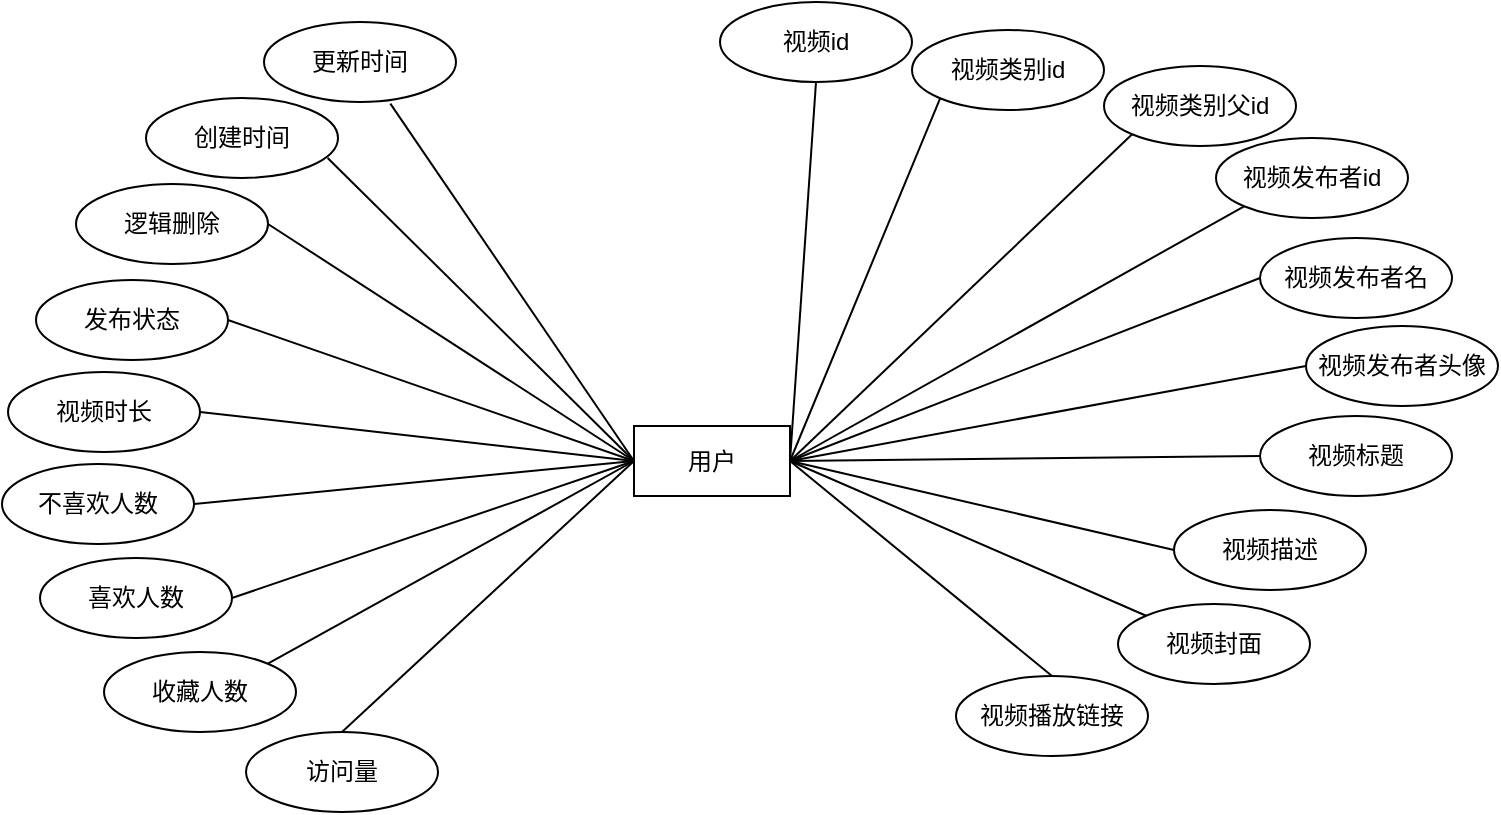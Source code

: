<mxfile version="21.2.9" type="github">
  <diagram name="第 1 页" id="BElo7om5jGGbFj0Af3AL">
    <mxGraphModel dx="1393" dy="987" grid="0" gridSize="10" guides="1" tooltips="1" connect="1" arrows="1" fold="1" page="0" pageScale="1" pageWidth="827" pageHeight="1169" math="0" shadow="0">
      <root>
        <mxCell id="0" />
        <mxCell id="1" parent="0" />
        <mxCell id="bVco4FqVIC_qduRgnc7y-1" value="用户" style="rounded=0;whiteSpace=wrap;html=1;" vertex="1" parent="1">
          <mxGeometry x="80" y="150" width="78" height="35" as="geometry" />
        </mxCell>
        <mxCell id="bVco4FqVIC_qduRgnc7y-2" value="视频id" style="ellipse;whiteSpace=wrap;html=1;" vertex="1" parent="1">
          <mxGeometry x="123" y="-62" width="96" height="40" as="geometry" />
        </mxCell>
        <mxCell id="bVco4FqVIC_qduRgnc7y-4" value="视频类别父id" style="ellipse;whiteSpace=wrap;html=1;" vertex="1" parent="1">
          <mxGeometry x="315" y="-30" width="96" height="40" as="geometry" />
        </mxCell>
        <mxCell id="bVco4FqVIC_qduRgnc7y-5" value="视频发布者id" style="ellipse;whiteSpace=wrap;html=1;" vertex="1" parent="1">
          <mxGeometry x="371" y="6" width="96" height="40" as="geometry" />
        </mxCell>
        <mxCell id="bVco4FqVIC_qduRgnc7y-6" value="视频发布者头像" style="ellipse;whiteSpace=wrap;html=1;" vertex="1" parent="1">
          <mxGeometry x="416" y="100" width="96" height="40" as="geometry" />
        </mxCell>
        <mxCell id="bVco4FqVIC_qduRgnc7y-7" value="视频发布者名" style="ellipse;whiteSpace=wrap;html=1;" vertex="1" parent="1">
          <mxGeometry x="393" y="56" width="96" height="40" as="geometry" />
        </mxCell>
        <mxCell id="bVco4FqVIC_qduRgnc7y-8" value="视频标题" style="ellipse;whiteSpace=wrap;html=1;" vertex="1" parent="1">
          <mxGeometry x="393" y="145" width="96" height="40" as="geometry" />
        </mxCell>
        <mxCell id="bVco4FqVIC_qduRgnc7y-9" value="视频描述" style="ellipse;whiteSpace=wrap;html=1;" vertex="1" parent="1">
          <mxGeometry x="350" y="192" width="96" height="40" as="geometry" />
        </mxCell>
        <mxCell id="bVco4FqVIC_qduRgnc7y-10" value="逻辑删除" style="ellipse;whiteSpace=wrap;html=1;" vertex="1" parent="1">
          <mxGeometry x="-199" y="29" width="96" height="40" as="geometry" />
        </mxCell>
        <mxCell id="bVco4FqVIC_qduRgnc7y-11" value="收藏人数" style="ellipse;whiteSpace=wrap;html=1;" vertex="1" parent="1">
          <mxGeometry x="-185" y="263" width="96" height="40" as="geometry" />
        </mxCell>
        <mxCell id="bVco4FqVIC_qduRgnc7y-12" value="喜欢人数" style="ellipse;whiteSpace=wrap;html=1;" vertex="1" parent="1">
          <mxGeometry x="-217" y="216" width="96" height="40" as="geometry" />
        </mxCell>
        <mxCell id="bVco4FqVIC_qduRgnc7y-13" value="视频封面" style="ellipse;whiteSpace=wrap;html=1;" vertex="1" parent="1">
          <mxGeometry x="322" y="239" width="96" height="40" as="geometry" />
        </mxCell>
        <mxCell id="bVco4FqVIC_qduRgnc7y-14" value="访问量" style="ellipse;whiteSpace=wrap;html=1;" vertex="1" parent="1">
          <mxGeometry x="-114" y="303" width="96" height="40" as="geometry" />
        </mxCell>
        <mxCell id="bVco4FqVIC_qduRgnc7y-15" value="不喜欢人数" style="ellipse;whiteSpace=wrap;html=1;" vertex="1" parent="1">
          <mxGeometry x="-236" y="169" width="96" height="40" as="geometry" />
        </mxCell>
        <mxCell id="bVco4FqVIC_qduRgnc7y-17" value="创建时间" style="ellipse;whiteSpace=wrap;html=1;" vertex="1" parent="1">
          <mxGeometry x="-164" y="-14" width="96" height="40" as="geometry" />
        </mxCell>
        <mxCell id="bVco4FqVIC_qduRgnc7y-18" value="更新时间" style="ellipse;whiteSpace=wrap;html=1;" vertex="1" parent="1">
          <mxGeometry x="-105" y="-52" width="96" height="40" as="geometry" />
        </mxCell>
        <mxCell id="bVco4FqVIC_qduRgnc7y-19" value="发布状态" style="ellipse;whiteSpace=wrap;html=1;" vertex="1" parent="1">
          <mxGeometry x="-219" y="77" width="96" height="40" as="geometry" />
        </mxCell>
        <mxCell id="bVco4FqVIC_qduRgnc7y-22" value="" style="endArrow=none;html=1;rounded=0;exitX=1;exitY=0.5;exitDx=0;exitDy=0;entryX=0;entryY=1;entryDx=0;entryDy=0;" edge="1" parent="1" source="bVco4FqVIC_qduRgnc7y-1" target="bVco4FqVIC_qduRgnc7y-4">
          <mxGeometry width="50" height="50" relative="1" as="geometry">
            <mxPoint x="-8" y="379" as="sourcePoint" />
            <mxPoint x="42" y="329" as="targetPoint" />
          </mxGeometry>
        </mxCell>
        <mxCell id="bVco4FqVIC_qduRgnc7y-23" value="" style="endArrow=none;html=1;rounded=0;exitX=1;exitY=0.5;exitDx=0;exitDy=0;entryX=0;entryY=1;entryDx=0;entryDy=0;" edge="1" parent="1" source="bVco4FqVIC_qduRgnc7y-1" target="bVco4FqVIC_qduRgnc7y-5">
          <mxGeometry width="50" height="50" relative="1" as="geometry">
            <mxPoint x="-51" y="418" as="sourcePoint" />
            <mxPoint x="-1" y="368" as="targetPoint" />
          </mxGeometry>
        </mxCell>
        <mxCell id="bVco4FqVIC_qduRgnc7y-24" value="" style="endArrow=none;html=1;rounded=0;exitX=1;exitY=0.5;exitDx=0;exitDy=0;entryX=0;entryY=0.5;entryDx=0;entryDy=0;" edge="1" parent="1" source="bVco4FqVIC_qduRgnc7y-1" target="bVco4FqVIC_qduRgnc7y-6">
          <mxGeometry width="50" height="50" relative="1" as="geometry">
            <mxPoint x="-27" y="398" as="sourcePoint" />
            <mxPoint x="23" y="348" as="targetPoint" />
          </mxGeometry>
        </mxCell>
        <mxCell id="bVco4FqVIC_qduRgnc7y-25" value="" style="endArrow=none;html=1;rounded=0;exitX=1;exitY=0.5;exitDx=0;exitDy=0;entryX=0;entryY=0.5;entryDx=0;entryDy=0;" edge="1" parent="1" source="bVco4FqVIC_qduRgnc7y-1" target="bVco4FqVIC_qduRgnc7y-8">
          <mxGeometry width="50" height="50" relative="1" as="geometry">
            <mxPoint x="-65" y="377" as="sourcePoint" />
            <mxPoint x="-15" y="327" as="targetPoint" />
          </mxGeometry>
        </mxCell>
        <mxCell id="bVco4FqVIC_qduRgnc7y-26" value="" style="endArrow=none;html=1;rounded=0;exitX=1;exitY=0.5;exitDx=0;exitDy=0;entryX=0;entryY=0.5;entryDx=0;entryDy=0;" edge="1" parent="1" source="bVco4FqVIC_qduRgnc7y-1" target="bVco4FqVIC_qduRgnc7y-9">
          <mxGeometry width="50" height="50" relative="1" as="geometry">
            <mxPoint x="8" y="388" as="sourcePoint" />
            <mxPoint x="58" y="338" as="targetPoint" />
          </mxGeometry>
        </mxCell>
        <mxCell id="bVco4FqVIC_qduRgnc7y-27" value="" style="endArrow=none;html=1;rounded=0;exitX=1;exitY=0.5;exitDx=0;exitDy=0;entryX=0;entryY=0;entryDx=0;entryDy=0;" edge="1" parent="1" source="bVco4FqVIC_qduRgnc7y-1" target="bVco4FqVIC_qduRgnc7y-13">
          <mxGeometry width="50" height="50" relative="1" as="geometry">
            <mxPoint x="20" y="386" as="sourcePoint" />
            <mxPoint x="70" y="336" as="targetPoint" />
          </mxGeometry>
        </mxCell>
        <mxCell id="bVco4FqVIC_qduRgnc7y-28" value="" style="endArrow=none;html=1;rounded=0;exitX=0;exitY=0.5;exitDx=0;exitDy=0;entryX=0.5;entryY=0;entryDx=0;entryDy=0;" edge="1" parent="1" source="bVco4FqVIC_qduRgnc7y-1" target="bVco4FqVIC_qduRgnc7y-14">
          <mxGeometry width="50" height="50" relative="1" as="geometry">
            <mxPoint x="-32" y="416" as="sourcePoint" />
            <mxPoint x="18" y="366" as="targetPoint" />
          </mxGeometry>
        </mxCell>
        <mxCell id="bVco4FqVIC_qduRgnc7y-29" value="" style="endArrow=none;html=1;rounded=0;exitX=1;exitY=0.5;exitDx=0;exitDy=0;entryX=0.5;entryY=1;entryDx=0;entryDy=0;" edge="1" parent="1" source="bVco4FqVIC_qduRgnc7y-1" target="bVco4FqVIC_qduRgnc7y-2">
          <mxGeometry width="50" height="50" relative="1" as="geometry">
            <mxPoint x="-57" y="438" as="sourcePoint" />
            <mxPoint x="-7" y="388" as="targetPoint" />
          </mxGeometry>
        </mxCell>
        <mxCell id="bVco4FqVIC_qduRgnc7y-31" value="" style="endArrow=none;html=1;rounded=0;entryX=0;entryY=0.5;entryDx=0;entryDy=0;exitX=1;exitY=0;exitDx=0;exitDy=0;" edge="1" parent="1" source="bVco4FqVIC_qduRgnc7y-11" target="bVco4FqVIC_qduRgnc7y-1">
          <mxGeometry width="50" height="50" relative="1" as="geometry">
            <mxPoint x="-192" y="454" as="sourcePoint" />
            <mxPoint x="-142" y="404" as="targetPoint" />
          </mxGeometry>
        </mxCell>
        <mxCell id="bVco4FqVIC_qduRgnc7y-32" value="" style="endArrow=none;html=1;rounded=0;entryX=0;entryY=0.5;entryDx=0;entryDy=0;exitX=1;exitY=0.5;exitDx=0;exitDy=0;" edge="1" parent="1" source="bVco4FqVIC_qduRgnc7y-12" target="bVco4FqVIC_qduRgnc7y-1">
          <mxGeometry width="50" height="50" relative="1" as="geometry">
            <mxPoint x="-68" y="453" as="sourcePoint" />
            <mxPoint x="-18" y="403" as="targetPoint" />
          </mxGeometry>
        </mxCell>
        <mxCell id="bVco4FqVIC_qduRgnc7y-33" value="" style="endArrow=none;html=1;rounded=0;entryX=1;entryY=0.5;entryDx=0;entryDy=0;exitX=0;exitY=0.5;exitDx=0;exitDy=0;" edge="1" parent="1" source="bVco4FqVIC_qduRgnc7y-7" target="bVco4FqVIC_qduRgnc7y-1">
          <mxGeometry width="50" height="50" relative="1" as="geometry">
            <mxPoint x="-136" y="421" as="sourcePoint" />
            <mxPoint x="-86" y="371" as="targetPoint" />
          </mxGeometry>
        </mxCell>
        <mxCell id="bVco4FqVIC_qduRgnc7y-34" value="" style="endArrow=none;html=1;rounded=0;entryX=0;entryY=0.5;entryDx=0;entryDy=0;exitX=0.658;exitY=1.02;exitDx=0;exitDy=0;exitPerimeter=0;" edge="1" parent="1" source="bVco4FqVIC_qduRgnc7y-18" target="bVco4FqVIC_qduRgnc7y-1">
          <mxGeometry width="50" height="50" relative="1" as="geometry">
            <mxPoint x="-152" y="386" as="sourcePoint" />
            <mxPoint x="-102" y="336" as="targetPoint" />
          </mxGeometry>
        </mxCell>
        <mxCell id="bVco4FqVIC_qduRgnc7y-35" value="" style="endArrow=none;html=1;rounded=0;entryX=0;entryY=0.5;entryDx=0;entryDy=0;exitX=1;exitY=0.5;exitDx=0;exitDy=0;" edge="1" parent="1" source="bVco4FqVIC_qduRgnc7y-10" target="bVco4FqVIC_qduRgnc7y-1">
          <mxGeometry width="50" height="50" relative="1" as="geometry">
            <mxPoint x="-139" y="382" as="sourcePoint" />
            <mxPoint x="-89" y="332" as="targetPoint" />
          </mxGeometry>
        </mxCell>
        <mxCell id="bVco4FqVIC_qduRgnc7y-36" value="" style="endArrow=none;html=1;rounded=0;entryX=0;entryY=0.5;entryDx=0;entryDy=0;exitX=0.946;exitY=0.75;exitDx=0;exitDy=0;exitPerimeter=0;" edge="1" parent="1" source="bVco4FqVIC_qduRgnc7y-17" target="bVco4FqVIC_qduRgnc7y-1">
          <mxGeometry width="50" height="50" relative="1" as="geometry">
            <mxPoint x="-218" y="490" as="sourcePoint" />
            <mxPoint x="-168" y="440" as="targetPoint" />
          </mxGeometry>
        </mxCell>
        <mxCell id="bVco4FqVIC_qduRgnc7y-37" value="" style="endArrow=none;html=1;rounded=0;entryX=0;entryY=0.5;entryDx=0;entryDy=0;exitX=1;exitY=0.5;exitDx=0;exitDy=0;" edge="1" parent="1" source="bVco4FqVIC_qduRgnc7y-19" target="bVco4FqVIC_qduRgnc7y-1">
          <mxGeometry width="50" height="50" relative="1" as="geometry">
            <mxPoint x="-108" y="476" as="sourcePoint" />
            <mxPoint x="-58" y="426" as="targetPoint" />
          </mxGeometry>
        </mxCell>
        <mxCell id="bVco4FqVIC_qduRgnc7y-38" value="" style="endArrow=none;html=1;rounded=0;entryX=0;entryY=0.5;entryDx=0;entryDy=0;exitX=1;exitY=0.5;exitDx=0;exitDy=0;" edge="1" parent="1" source="bVco4FqVIC_qduRgnc7y-15" target="bVco4FqVIC_qduRgnc7y-1">
          <mxGeometry width="50" height="50" relative="1" as="geometry">
            <mxPoint x="4" y="442" as="sourcePoint" />
            <mxPoint x="54" y="392" as="targetPoint" />
          </mxGeometry>
        </mxCell>
        <mxCell id="bVco4FqVIC_qduRgnc7y-39" value="视频类别id" style="ellipse;whiteSpace=wrap;html=1;" vertex="1" parent="1">
          <mxGeometry x="219" y="-48" width="96" height="40" as="geometry" />
        </mxCell>
        <mxCell id="bVco4FqVIC_qduRgnc7y-40" value="视频播放链接" style="ellipse;whiteSpace=wrap;html=1;" vertex="1" parent="1">
          <mxGeometry x="241" y="275" width="96" height="40" as="geometry" />
        </mxCell>
        <mxCell id="bVco4FqVIC_qduRgnc7y-41" value="视频时长" style="ellipse;whiteSpace=wrap;html=1;" vertex="1" parent="1">
          <mxGeometry x="-233" y="123" width="96" height="40" as="geometry" />
        </mxCell>
        <mxCell id="bVco4FqVIC_qduRgnc7y-42" value="" style="endArrow=none;html=1;rounded=0;exitX=1;exitY=0.5;exitDx=0;exitDy=0;entryX=0;entryY=1;entryDx=0;entryDy=0;" edge="1" parent="1" source="bVco4FqVIC_qduRgnc7y-1" target="bVco4FqVIC_qduRgnc7y-39">
          <mxGeometry width="50" height="50" relative="1" as="geometry">
            <mxPoint x="81" y="104" as="sourcePoint" />
            <mxPoint x="131" y="54" as="targetPoint" />
          </mxGeometry>
        </mxCell>
        <mxCell id="bVco4FqVIC_qduRgnc7y-43" style="edgeStyle=orthogonalEdgeStyle;rounded=0;orthogonalLoop=1;jettySize=auto;html=1;exitX=0.5;exitY=1;exitDx=0;exitDy=0;" edge="1" parent="1" source="bVco4FqVIC_qduRgnc7y-40" target="bVco4FqVIC_qduRgnc7y-40">
          <mxGeometry relative="1" as="geometry" />
        </mxCell>
        <mxCell id="bVco4FqVIC_qduRgnc7y-44" value="" style="endArrow=none;html=1;rounded=0;entryX=0;entryY=0.5;entryDx=0;entryDy=0;exitX=1;exitY=0.5;exitDx=0;exitDy=0;" edge="1" parent="1" source="bVco4FqVIC_qduRgnc7y-41" target="bVco4FqVIC_qduRgnc7y-1">
          <mxGeometry width="50" height="50" relative="1" as="geometry">
            <mxPoint x="-121" y="209" as="sourcePoint" />
            <mxPoint x="-71" y="159" as="targetPoint" />
          </mxGeometry>
        </mxCell>
        <mxCell id="bVco4FqVIC_qduRgnc7y-45" value="" style="endArrow=none;html=1;rounded=0;entryX=1;entryY=0.5;entryDx=0;entryDy=0;exitX=0.5;exitY=0;exitDx=0;exitDy=0;" edge="1" parent="1" source="bVco4FqVIC_qduRgnc7y-40" target="bVco4FqVIC_qduRgnc7y-1">
          <mxGeometry width="50" height="50" relative="1" as="geometry">
            <mxPoint x="-4" y="385" as="sourcePoint" />
            <mxPoint x="46" y="335" as="targetPoint" />
          </mxGeometry>
        </mxCell>
      </root>
    </mxGraphModel>
  </diagram>
</mxfile>
